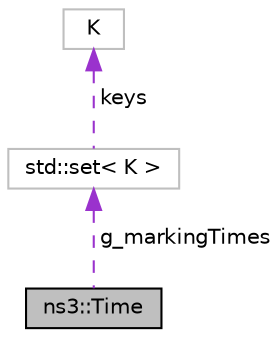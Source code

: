 digraph "ns3::Time"
{
 // LATEX_PDF_SIZE
  edge [fontname="Helvetica",fontsize="10",labelfontname="Helvetica",labelfontsize="10"];
  node [fontname="Helvetica",fontsize="10",shape=record];
  Node1 [label="ns3::Time",height=0.2,width=0.4,color="black", fillcolor="grey75", style="filled", fontcolor="black",tooltip="Simulation virtual time values and global simulation resolution."];
  Node2 -> Node1 [dir="back",color="darkorchid3",fontsize="10",style="dashed",label=" g_markingTimes" ,fontname="Helvetica"];
  Node2 [label="std::set\< K \>",height=0.2,width=0.4,color="grey75", fillcolor="white", style="filled",tooltip=" "];
  Node3 -> Node2 [dir="back",color="darkorchid3",fontsize="10",style="dashed",label=" keys" ,fontname="Helvetica"];
  Node3 [label="K",height=0.2,width=0.4,color="grey75", fillcolor="white", style="filled",tooltip=" "];
}
